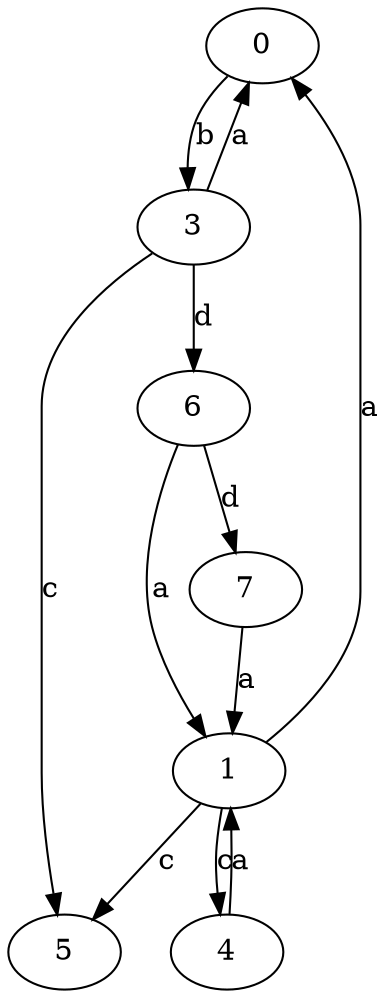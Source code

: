 strict digraph  {
0;
1;
3;
4;
5;
6;
7;
0 -> 3  [label=b];
1 -> 0  [label=a];
1 -> 4  [label=c];
1 -> 5  [label=c];
3 -> 0  [label=a];
3 -> 5  [label=c];
3 -> 6  [label=d];
4 -> 1  [label=a];
6 -> 1  [label=a];
6 -> 7  [label=d];
7 -> 1  [label=a];
}
